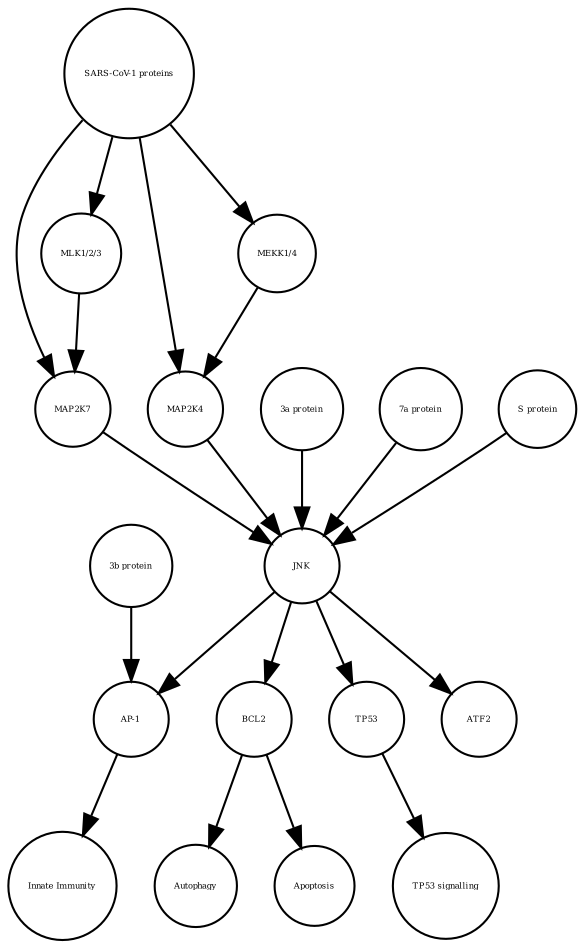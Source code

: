 strict digraph  {
BCL2 [annotation=urn_miriam_uniprot_P10415, bipartite=0, cls=macromolecule, fontsize=4, label=BCL2, shape=circle];
Autophagy [annotation="", bipartite=0, cls=phenotype, fontsize=4, label=Autophagy, shape=circle];
"AP-1" [annotation="", bipartite=0, cls=complex, fontsize=4, label="AP-1", shape=circle];
"Innate Immunity" [annotation="", bipartite=0, cls=phenotype, fontsize=4, label="Innate Immunity", shape=circle];
TP53 [annotation=urn_miriam_uniprot_P04637, bipartite=0, cls=macromolecule, fontsize=4, label=TP53, shape=circle];
"TP53 signalling" [annotation="", bipartite=0, cls=phenotype, fontsize=4, label="TP53 signalling", shape=circle];
Apoptosis [annotation="", bipartite=0, cls=phenotype, fontsize=4, label=Apoptosis, shape=circle];
MAP2K7 [annotation=urn_miriam_uniprot_O14733, bipartite=0, cls=macromolecule, fontsize=4, label=MAP2K7, shape=circle];
ATF2 [annotation=urn_miriam_uniprot_P15336, bipartite=0, cls=macromolecule, fontsize=4, label=ATF2, shape=circle];
MAP2K4 [annotation=urn_miriam_uniprot_P45985, bipartite=0, cls=macromolecule, fontsize=4, label=MAP2K4, shape=circle];
JNK [annotation="", bipartite=0, cls=complex, fontsize=4, label=JNK, shape=circle];
"3b protein" [annotation="", bipartite=0, cls=macromolecule, fontsize=4, label="3b protein", shape=circle];
"3a protein" [annotation="", bipartite=0, cls=macromolecule, fontsize=4, label="3a protein", shape=circle];
"SARS-CoV-1 proteins" [annotation="", bipartite=0, cls=complex, fontsize=4, label="SARS-CoV-1 proteins", shape=circle];
"MEKK1/4" [annotation="", bipartite=0, cls=complex, fontsize=4, label="MEKK1/4", shape=circle];
"7a protein" [annotation="", bipartite=0, cls=macromolecule, fontsize=4, label="7a protein", shape=circle];
"S protein" [annotation="", bipartite=0, cls=macromolecule, fontsize=4, label="S protein", shape=circle];
"MLK1/2/3" [annotation="", bipartite=0, cls=complex, fontsize=4, label="MLK1/2/3", shape=circle];
BCL2 -> Autophagy  [annotation="", interaction_type="necessary stimulation"];
BCL2 -> Apoptosis  [annotation="", interaction_type=inhibition];
"AP-1" -> "Innate Immunity"  [annotation="", interaction_type="necessary stimulation"];
TP53 -> "TP53 signalling"  [annotation="", interaction_type="necessary stimulation"];
MAP2K7 -> JNK  [annotation=urn_miriam_pubmed_17141229, interaction_type=stimulation];
MAP2K4 -> JNK  [annotation=urn_miriam_pubmed_17141229, interaction_type=stimulation];
JNK -> TP53  [annotation="", interaction_type=stimulation];
JNK -> "AP-1"  [annotation=urn_miriam_pubmed_21561061, interaction_type=stimulation];
JNK -> ATF2  [annotation="", interaction_type=stimulation];
JNK -> BCL2  [annotation=urn_miriam_pubmed_10567572, interaction_type=stimulation];
"3b protein" -> "AP-1"  [annotation=urn_miriam_pubmed_21561061, interaction_type=stimulation];
"3a protein" -> JNK  [annotation=urn_miriam_pubmed_17141229, interaction_type=stimulation];
"SARS-CoV-1 proteins" -> "MLK1/2/3"  [annotation="urn_miriam_taxonomy_694009|urn_miriam_pubmed_31226023", interaction_type=stimulation];
"SARS-CoV-1 proteins" -> MAP2K7  [annotation="urn_miriam_pubmed_31226023|urn_miriam_taxonomy_694009", interaction_type=stimulation];
"SARS-CoV-1 proteins" -> "MEKK1/4"  [annotation="urn_miriam_pubmed_31226023|urn_miriam_taxonomy_694009", interaction_type=stimulation];
"SARS-CoV-1 proteins" -> MAP2K4  [annotation="urn_miriam_pubmed_31226023|urn_miriam_taxonomy_694009", interaction_type=stimulation];
"MEKK1/4" -> MAP2K4  [annotation="urn_miriam_pubmed_31226023|urn_miriam_taxonomy_694009", interaction_type=stimulation];
"7a protein" -> JNK  [annotation=urn_miriam_pubmed_17141229, interaction_type=stimulation];
"S protein" -> JNK  [annotation=urn_miriam_pubmed_17267381, interaction_type=stimulation];
"MLK1/2/3" -> MAP2K7  [annotation="urn_miriam_pubmed_31226023|urn_miriam_taxonomy_694009", interaction_type=stimulation];
}
